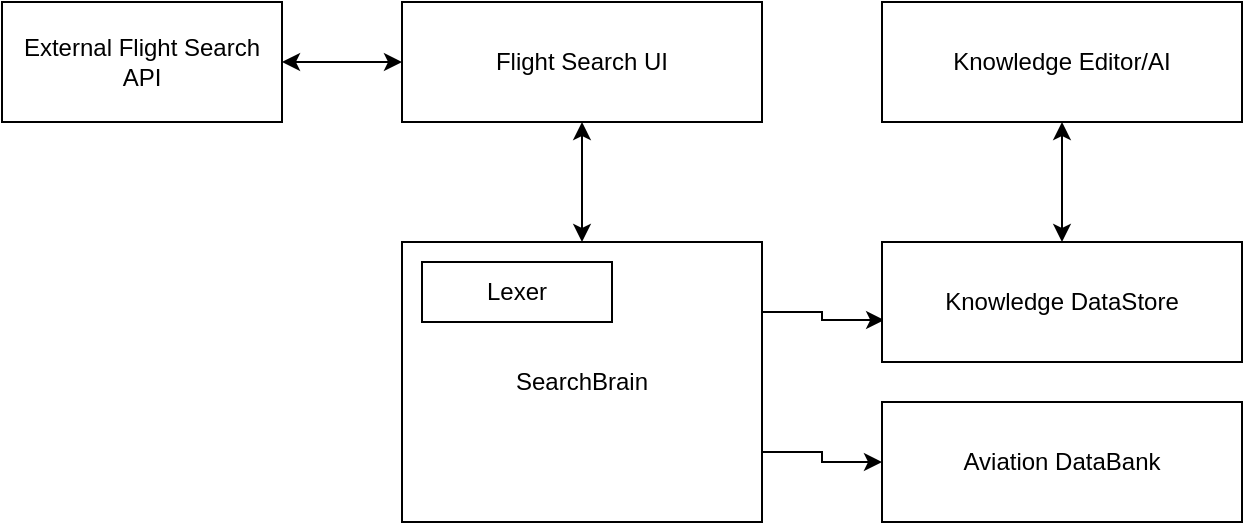 <mxfile version="15.9.4" type="github">
  <diagram id="05mDITtQc8s8Nt9EOSku" name="Page-1">
    <mxGraphModel dx="1029" dy="979" grid="1" gridSize="10" guides="1" tooltips="1" connect="1" arrows="1" fold="1" page="1" pageScale="1" pageWidth="1169" pageHeight="827" math="0" shadow="0">
      <root>
        <mxCell id="0" />
        <mxCell id="1" parent="0" />
        <mxCell id="INmzz2auvGgkM_fXS-6U-14" style="edgeStyle=orthogonalEdgeStyle;rounded=0;orthogonalLoop=1;jettySize=auto;html=1;exitX=0.5;exitY=1;exitDx=0;exitDy=0;entryX=0.5;entryY=0;entryDx=0;entryDy=0;startArrow=classic;startFill=1;endArrow=classic;endFill=1;" edge="1" parent="1" source="INmzz2auvGgkM_fXS-6U-1" target="INmzz2auvGgkM_fXS-6U-2">
          <mxGeometry relative="1" as="geometry" />
        </mxCell>
        <mxCell id="INmzz2auvGgkM_fXS-6U-15" style="rounded=0;orthogonalLoop=1;jettySize=auto;html=1;exitX=0;exitY=0.5;exitDx=0;exitDy=0;entryX=1;entryY=0.5;entryDx=0;entryDy=0;startArrow=classic;startFill=1;" edge="1" parent="1" source="INmzz2auvGgkM_fXS-6U-1" target="INmzz2auvGgkM_fXS-6U-7">
          <mxGeometry relative="1" as="geometry" />
        </mxCell>
        <mxCell id="INmzz2auvGgkM_fXS-6U-1" value="Flight Search UI" style="rounded=0;whiteSpace=wrap;html=1;" vertex="1" parent="1">
          <mxGeometry x="490" y="250" width="180" height="60" as="geometry" />
        </mxCell>
        <mxCell id="INmzz2auvGgkM_fXS-6U-11" style="edgeStyle=orthogonalEdgeStyle;rounded=0;orthogonalLoop=1;jettySize=auto;html=1;exitX=1;exitY=0.75;exitDx=0;exitDy=0;entryX=0;entryY=0.5;entryDx=0;entryDy=0;" edge="1" parent="1" source="INmzz2auvGgkM_fXS-6U-2" target="INmzz2auvGgkM_fXS-6U-4">
          <mxGeometry relative="1" as="geometry" />
        </mxCell>
        <mxCell id="INmzz2auvGgkM_fXS-6U-12" style="edgeStyle=orthogonalEdgeStyle;rounded=0;orthogonalLoop=1;jettySize=auto;html=1;exitX=1;exitY=0.25;exitDx=0;exitDy=0;entryX=0.006;entryY=0.65;entryDx=0;entryDy=0;entryPerimeter=0;" edge="1" parent="1" source="INmzz2auvGgkM_fXS-6U-2" target="INmzz2auvGgkM_fXS-6U-8">
          <mxGeometry relative="1" as="geometry" />
        </mxCell>
        <mxCell id="INmzz2auvGgkM_fXS-6U-2" value="SearchBrain" style="rounded=0;whiteSpace=wrap;html=1;" vertex="1" parent="1">
          <mxGeometry x="490" y="370" width="180" height="140" as="geometry" />
        </mxCell>
        <mxCell id="INmzz2auvGgkM_fXS-6U-3" value="Lexer" style="rounded=0;whiteSpace=wrap;html=1;" vertex="1" parent="1">
          <mxGeometry x="500" y="380" width="95" height="30" as="geometry" />
        </mxCell>
        <mxCell id="INmzz2auvGgkM_fXS-6U-4" value="Aviation DataBank" style="rounded=0;whiteSpace=wrap;html=1;" vertex="1" parent="1">
          <mxGeometry x="730" y="450" width="180" height="60" as="geometry" />
        </mxCell>
        <mxCell id="INmzz2auvGgkM_fXS-6U-7" value="External Flight Search API" style="rounded=0;whiteSpace=wrap;html=1;" vertex="1" parent="1">
          <mxGeometry x="290" y="250" width="140" height="60" as="geometry" />
        </mxCell>
        <mxCell id="INmzz2auvGgkM_fXS-6U-13" style="edgeStyle=orthogonalEdgeStyle;rounded=0;orthogonalLoop=1;jettySize=auto;html=1;exitX=0.5;exitY=0;exitDx=0;exitDy=0;entryX=0.5;entryY=1;entryDx=0;entryDy=0;startArrow=classic;startFill=1;" edge="1" parent="1" source="INmzz2auvGgkM_fXS-6U-8" target="INmzz2auvGgkM_fXS-6U-9">
          <mxGeometry relative="1" as="geometry" />
        </mxCell>
        <mxCell id="INmzz2auvGgkM_fXS-6U-8" value="Knowledge DataStore" style="rounded=0;whiteSpace=wrap;html=1;" vertex="1" parent="1">
          <mxGeometry x="730" y="370" width="180" height="60" as="geometry" />
        </mxCell>
        <mxCell id="INmzz2auvGgkM_fXS-6U-9" value="Knowledge Editor/AI" style="rounded=0;whiteSpace=wrap;html=1;" vertex="1" parent="1">
          <mxGeometry x="730" y="250" width="180" height="60" as="geometry" />
        </mxCell>
      </root>
    </mxGraphModel>
  </diagram>
</mxfile>
